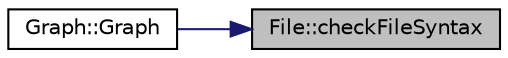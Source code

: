 digraph "File::checkFileSyntax"
{
 // LATEX_PDF_SIZE
  edge [fontname="Helvetica",fontsize="10",labelfontname="Helvetica",labelfontsize="10"];
  node [fontname="Helvetica",fontsize="10",shape=record];
  rankdir="RL";
  Node1 [label="File::checkFileSyntax",height=0.2,width=0.4,color="black", fillcolor="grey75", style="filled", fontcolor="black",tooltip="Comprueba si la sintaxis del fichero es la correcta."];
  Node1 -> Node2 [dir="back",color="midnightblue",fontsize="10",style="solid",fontname="Helvetica"];
  Node2 [label="Graph::Graph",height=0.2,width=0.4,color="black", fillcolor="white", style="filled",URL="$class_graph.html#aca228e5f9c9637a7c35fe9b2421c398f",tooltip="Construye un objeto grafo y almacena la información de los nodos y sus distancias en su atributo info..."];
}
